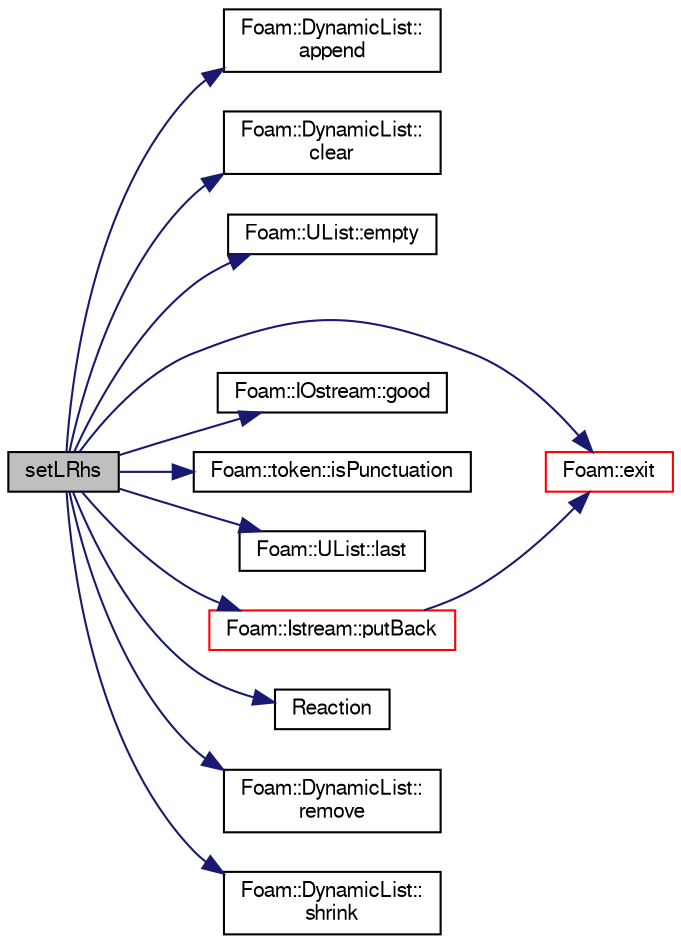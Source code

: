 digraph "setLRhs"
{
  bgcolor="transparent";
  edge [fontname="FreeSans",fontsize="10",labelfontname="FreeSans",labelfontsize="10"];
  node [fontname="FreeSans",fontsize="10",shape=record];
  rankdir="LR";
  Node900 [label="setLRhs",height=0.2,width=0.4,color="black", fillcolor="grey75", style="filled", fontcolor="black"];
  Node900 -> Node901 [color="midnightblue",fontsize="10",style="solid",fontname="FreeSans"];
  Node901 [label="Foam::DynamicList::\lappend",height=0.2,width=0.4,color="black",URL="$a25890.html#a7b67b42af715604376ad63a681dee6d8",tooltip="Append an element at the end of the list. "];
  Node900 -> Node902 [color="midnightblue",fontsize="10",style="solid",fontname="FreeSans"];
  Node902 [label="Foam::DynamicList::\lclear",height=0.2,width=0.4,color="black",URL="$a25890.html#ac8bb3912a3ce86b15842e79d0b421204",tooltip="Clear the addressed list, i.e. set the size to zero. "];
  Node900 -> Node903 [color="midnightblue",fontsize="10",style="solid",fontname="FreeSans"];
  Node903 [label="Foam::UList::empty",height=0.2,width=0.4,color="black",URL="$a25698.html#a644718bb2fb240de962dc3c9a1fdf0dc",tooltip="Return true if the UList is empty (ie, size() is zero). "];
  Node900 -> Node904 [color="midnightblue",fontsize="10",style="solid",fontname="FreeSans"];
  Node904 [label="Foam::exit",height=0.2,width=0.4,color="red",URL="$a21124.html#a06ca7250d8e89caf05243ec094843642"];
  Node900 -> Node941 [color="midnightblue",fontsize="10",style="solid",fontname="FreeSans"];
  Node941 [label="Foam::IOstream::good",height=0.2,width=0.4,color="black",URL="$a26226.html#abdcc7f96f487faadc7769afcf58fe992",tooltip="Return true if next operation might succeed. "];
  Node900 -> Node951 [color="midnightblue",fontsize="10",style="solid",fontname="FreeSans"];
  Node951 [label="Foam::token::isPunctuation",height=0.2,width=0.4,color="black",URL="$a26306.html#a1f8107fd5ca4b0ebd4bf63cfc8ef6d2f"];
  Node900 -> Node952 [color="midnightblue",fontsize="10",style="solid",fontname="FreeSans"];
  Node952 [label="Foam::UList::last",height=0.2,width=0.4,color="black",URL="$a25698.html#aef07c02ea1c27bdb5906043b399e0ff0",tooltip="Return the last element of the list. "];
  Node900 -> Node953 [color="midnightblue",fontsize="10",style="solid",fontname="FreeSans"];
  Node953 [label="Foam::Istream::putBack",height=0.2,width=0.4,color="red",URL="$a26234.html#af22e503b062298eef54e360dfc06d0b4",tooltip="Put back token. "];
  Node953 -> Node904 [color="midnightblue",fontsize="10",style="solid",fontname="FreeSans"];
  Node900 -> Node954 [color="midnightblue",fontsize="10",style="solid",fontname="FreeSans"];
  Node954 [label="Reaction",height=0.2,width=0.4,color="black",URL="$a30330.html#a33c2fc826fef7970e7ea0984c566b273",tooltip="Construct from components. "];
  Node900 -> Node955 [color="midnightblue",fontsize="10",style="solid",fontname="FreeSans"];
  Node955 [label="Foam::DynamicList::\lremove",height=0.2,width=0.4,color="black",URL="$a25890.html#a11a92c7c8e39f3f023c3bcca1e5297f0",tooltip="Remove and return the top element. "];
  Node900 -> Node956 [color="midnightblue",fontsize="10",style="solid",fontname="FreeSans"];
  Node956 [label="Foam::DynamicList::\lshrink",height=0.2,width=0.4,color="black",URL="$a25890.html#a88964e734acd91f096c914d0cc5a6e75",tooltip="Shrink the allocated space to the number of elements used. "];
}
